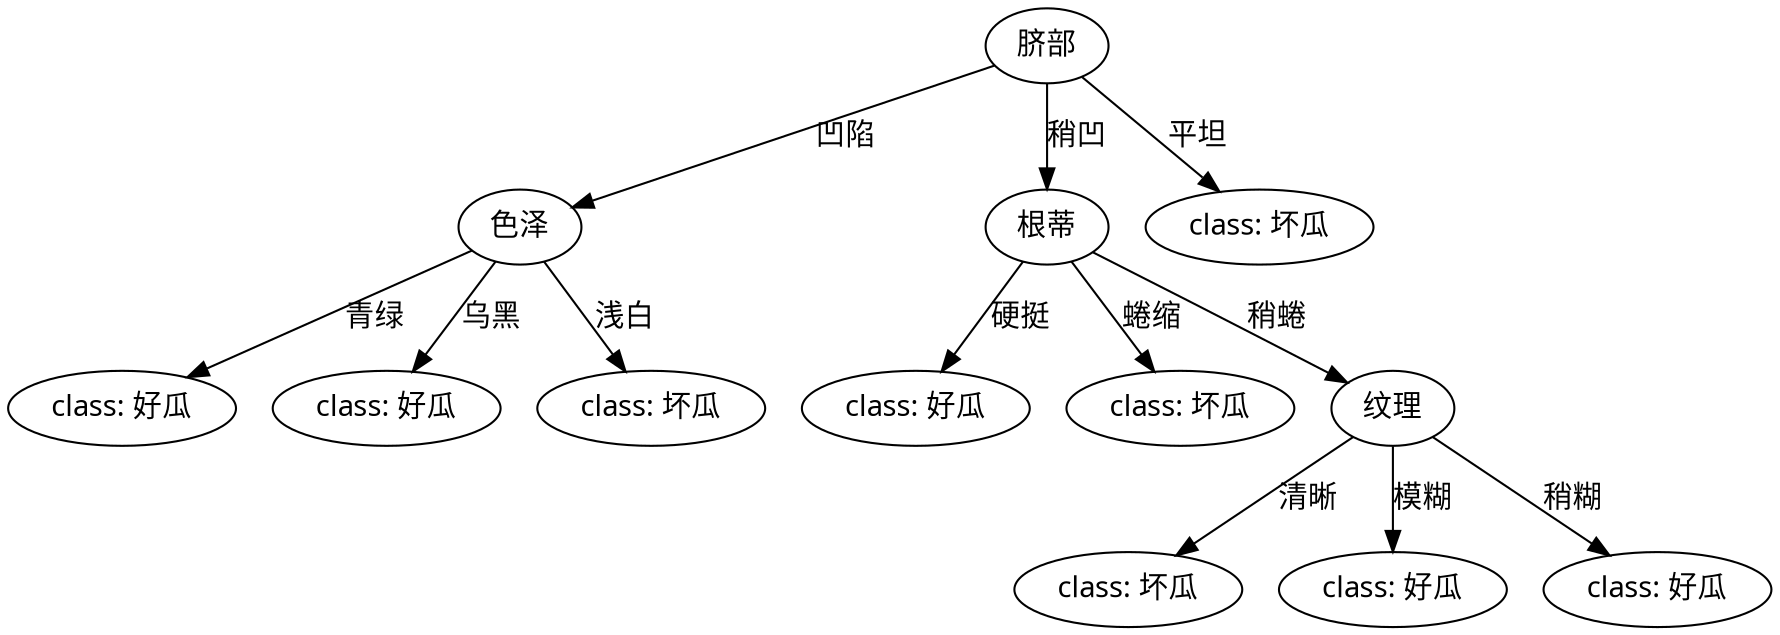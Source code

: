 digraph {
	1 [label="脐部" fontname="Microsoft YaHei"]
	1 -> 2 [label="凹陷" fontname="Microsoft YaHei"]
	2 [label="色泽" fontname="Microsoft YaHei"]
	2 -> 5 [label="青绿" fontname="Microsoft YaHei"]
	5 [label="class: 好瓜" fontname="Microsoft YaHei"]
	2 -> 6 [label="乌黑" fontname="Microsoft YaHei"]
	6 [label="class: 好瓜" fontname="Microsoft YaHei"]
	2 -> 7 [label="浅白" fontname="Microsoft YaHei"]
	7 [label="class: 坏瓜" fontname="Microsoft YaHei"]
	1 -> 3 [label="稍凹" fontname="Microsoft YaHei"]
	3 [label="根蒂" fontname="Microsoft YaHei"]
	3 -> 8 [label="硬挺" fontname="Microsoft YaHei"]
	8 [label="class: 好瓜" fontname="Microsoft YaHei"]
	3 -> 9 [label="蜷缩" fontname="Microsoft YaHei"]
	9 [label="class: 坏瓜" fontname="Microsoft YaHei"]
	3 -> 10 [label="稍蜷" fontname="Microsoft YaHei"]
	10 [label="纹理" fontname="Microsoft YaHei"]
	10 -> 11 [label="清晰" fontname="Microsoft YaHei"]
	11 [label="class: 坏瓜" fontname="Microsoft YaHei"]
	10 -> 12 [label="模糊" fontname="Microsoft YaHei"]
	12 [label="class: 好瓜" fontname="Microsoft YaHei"]
	10 -> 13 [label="稍糊" fontname="Microsoft YaHei"]
	13 [label="class: 好瓜" fontname="Microsoft YaHei"]
	1 -> 4 [label="平坦" fontname="Microsoft YaHei"]
	4 [label="class: 坏瓜" fontname="Microsoft YaHei"]
}
